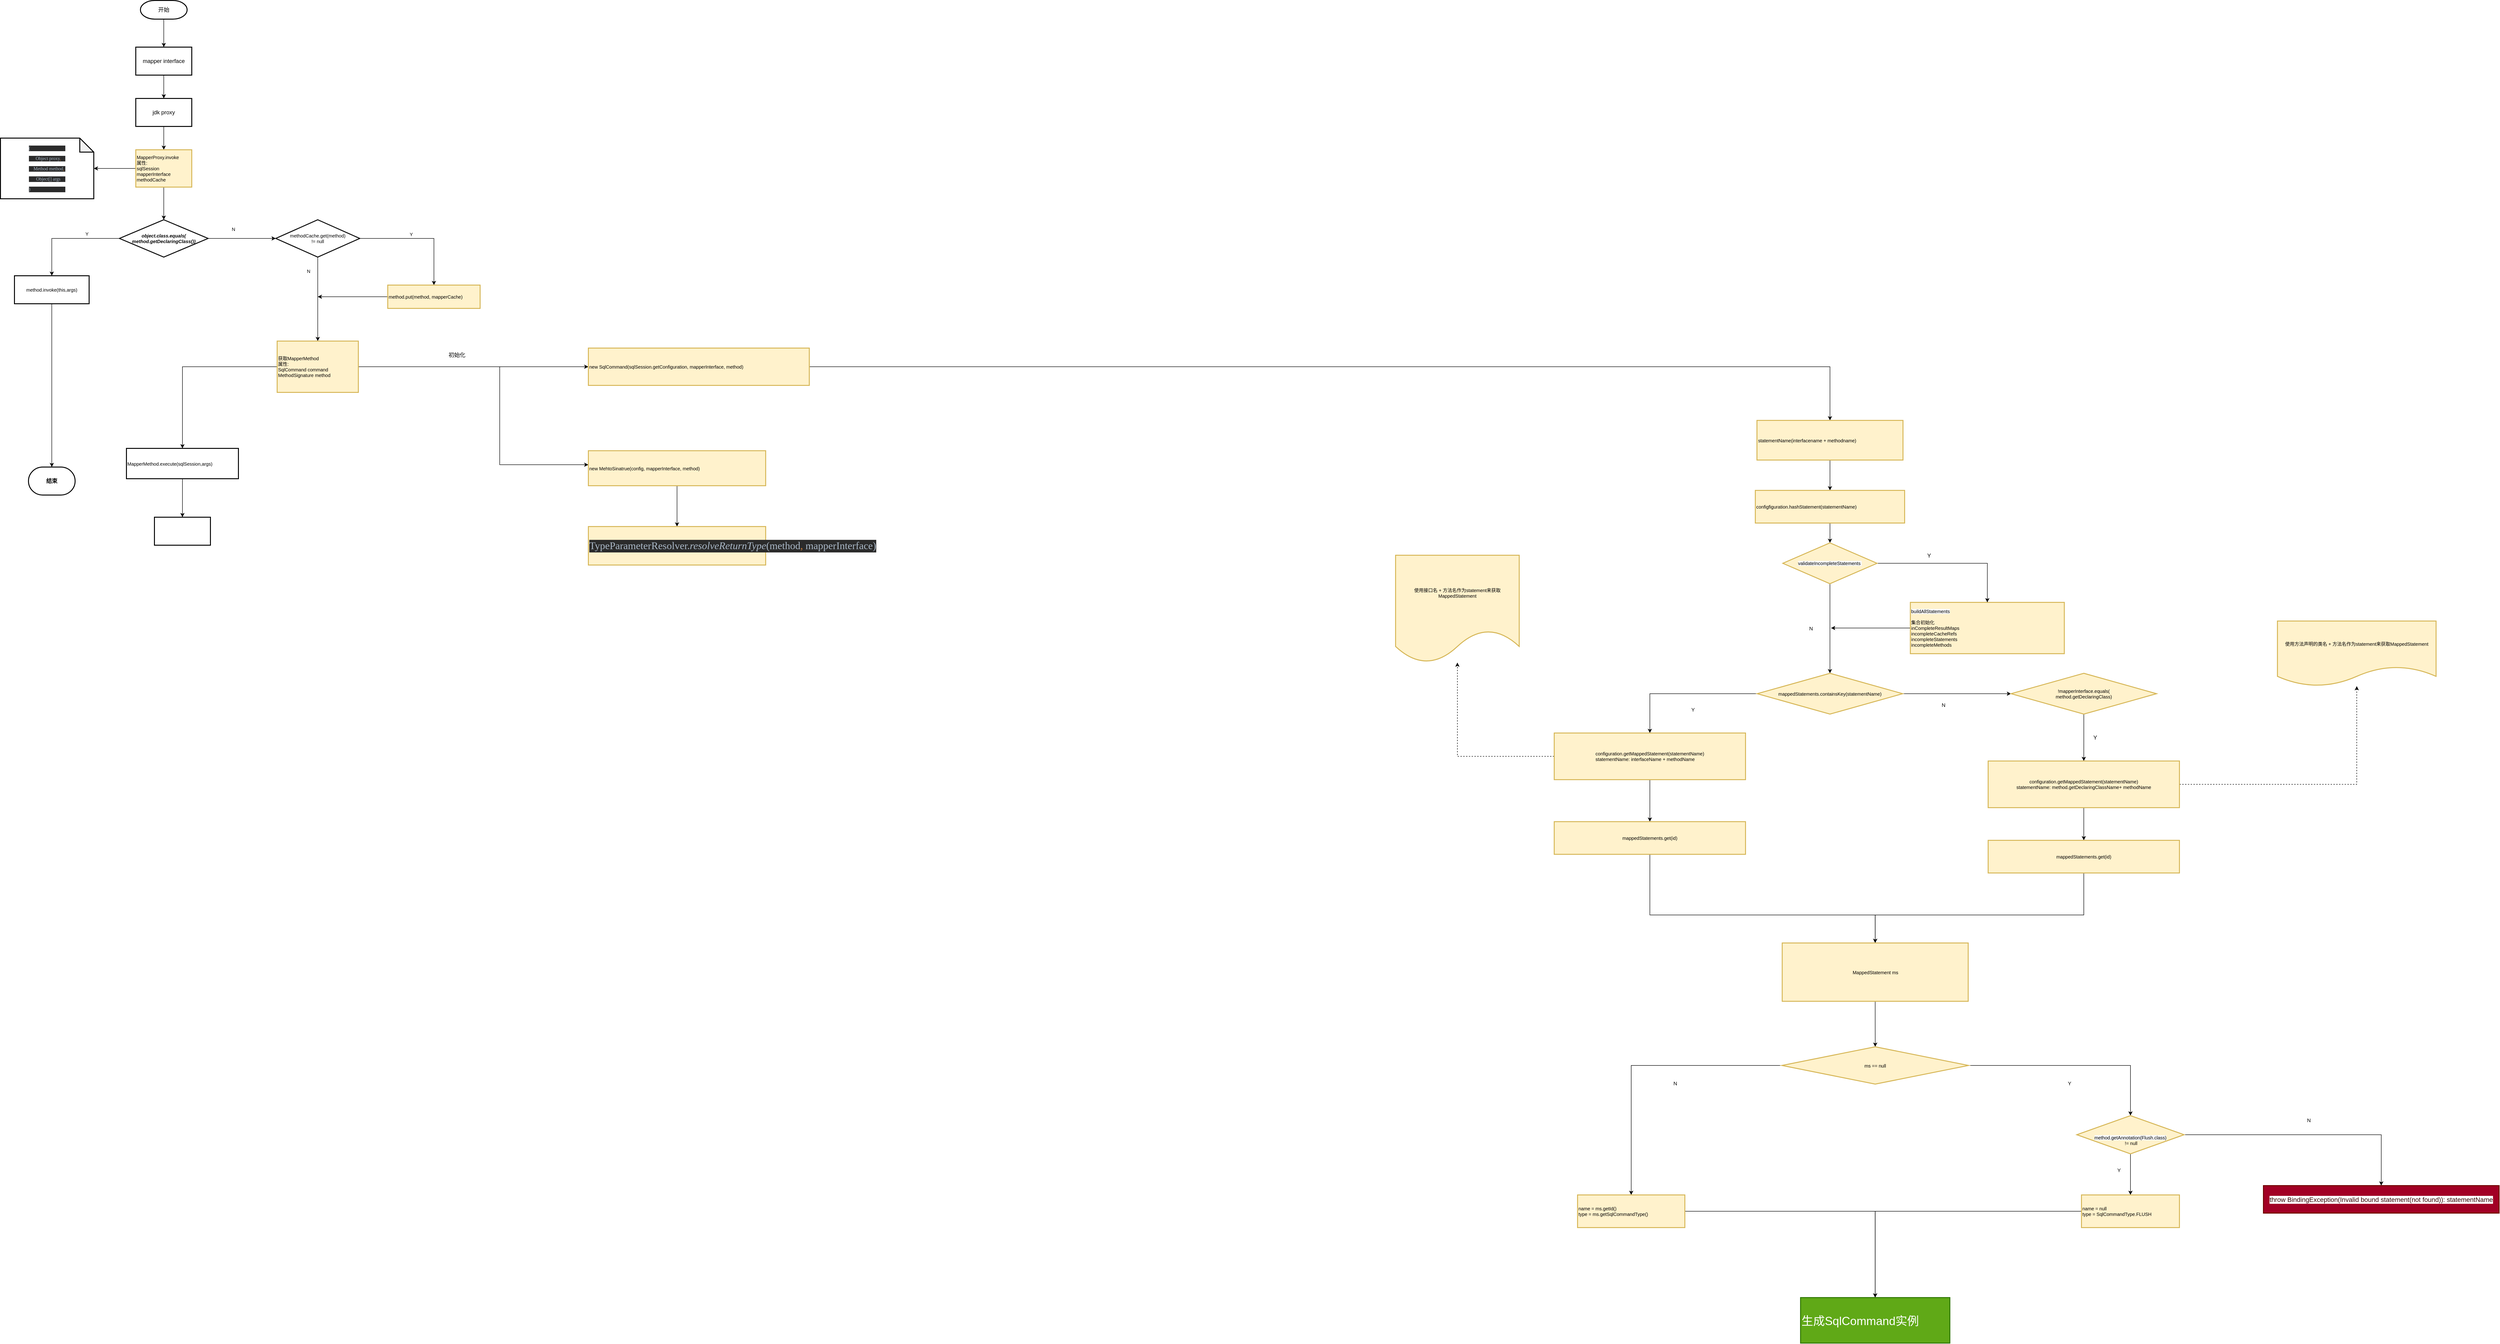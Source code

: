 <mxfile version="13.9.9" type="github">
  <diagram id="aCsQ_rJ05yFmWRAsDQV_" name="第 1 页">
    <mxGraphModel dx="4951" dy="2246" grid="1" gridSize="10" guides="1" tooltips="1" connect="1" arrows="1" fold="1" page="1" pageScale="1" pageWidth="827" pageHeight="1169" math="0" shadow="0">
      <root>
        <mxCell id="0" />
        <mxCell id="1" parent="0" />
        <mxCell id="19_Dc7JFGsiwhifbvOjf-4" value="" style="edgeStyle=orthogonalEdgeStyle;rounded=0;orthogonalLoop=1;jettySize=auto;html=1;" parent="1" source="19_Dc7JFGsiwhifbvOjf-2" target="19_Dc7JFGsiwhifbvOjf-3" edge="1">
          <mxGeometry relative="1" as="geometry" />
        </mxCell>
        <mxCell id="19_Dc7JFGsiwhifbvOjf-2" value="开始" style="strokeWidth=2;html=1;shape=mxgraph.flowchart.terminator;whiteSpace=wrap;" parent="1" vertex="1">
          <mxGeometry x="140" y="10" width="100" height="40" as="geometry" />
        </mxCell>
        <mxCell id="19_Dc7JFGsiwhifbvOjf-6" value="" style="edgeStyle=orthogonalEdgeStyle;rounded=0;orthogonalLoop=1;jettySize=auto;html=1;" parent="1" source="19_Dc7JFGsiwhifbvOjf-3" target="19_Dc7JFGsiwhifbvOjf-5" edge="1">
          <mxGeometry relative="1" as="geometry" />
        </mxCell>
        <mxCell id="19_Dc7JFGsiwhifbvOjf-3" value="mapper interface" style="whiteSpace=wrap;html=1;strokeWidth=2;" parent="1" vertex="1">
          <mxGeometry x="130" y="110" width="120" height="60" as="geometry" />
        </mxCell>
        <mxCell id="19_Dc7JFGsiwhifbvOjf-8" value="" style="edgeStyle=orthogonalEdgeStyle;rounded=0;orthogonalLoop=1;jettySize=auto;html=1;" parent="1" source="19_Dc7JFGsiwhifbvOjf-5" target="19_Dc7JFGsiwhifbvOjf-7" edge="1">
          <mxGeometry relative="1" as="geometry" />
        </mxCell>
        <mxCell id="19_Dc7JFGsiwhifbvOjf-5" value="jdk proxy" style="whiteSpace=wrap;html=1;strokeWidth=2;" parent="1" vertex="1">
          <mxGeometry x="130" y="220" width="120" height="60" as="geometry" />
        </mxCell>
        <mxCell id="19_Dc7JFGsiwhifbvOjf-10" value="" style="edgeStyle=orthogonalEdgeStyle;rounded=0;orthogonalLoop=1;jettySize=auto;html=1;fontSize=10;" parent="1" source="19_Dc7JFGsiwhifbvOjf-7" target="19_Dc7JFGsiwhifbvOjf-9" edge="1">
          <mxGeometry relative="1" as="geometry" />
        </mxCell>
        <mxCell id="19_Dc7JFGsiwhifbvOjf-12" value="" style="edgeStyle=orthogonalEdgeStyle;rounded=0;orthogonalLoop=1;jettySize=auto;html=1;fontSize=10;fontColor=#000000;" parent="1" source="19_Dc7JFGsiwhifbvOjf-7" target="19_Dc7JFGsiwhifbvOjf-11" edge="1">
          <mxGeometry relative="1" as="geometry" />
        </mxCell>
        <mxCell id="19_Dc7JFGsiwhifbvOjf-7" value="MapperProxy.invoke&lt;br&gt;属性:&lt;br&gt;sqlSession&lt;br&gt;mapperInterface&lt;br&gt;methodCache" style="whiteSpace=wrap;html=1;strokeWidth=2;align=left;fontSize=10;fillColor=#fff2cc;strokeColor=#d6b656;" parent="1" vertex="1">
          <mxGeometry x="130" y="330" width="120" height="80" as="geometry" />
        </mxCell>
        <mxCell id="19_Dc7JFGsiwhifbvOjf-9" value="&lt;pre style=&quot;text-align: left ; background-color: rgb(43 , 43 , 43) ; color: rgb(169 , 183 , 198) ; font-family: &amp;#34;consolas&amp;#34;&quot;&gt;(&lt;/pre&gt;&lt;pre style=&quot;background-color: rgb(43 , 43 , 43) ; color: rgb(169 , 183 , 198) ; font-family: &amp;#34;consolas&amp;#34;&quot;&gt;   Object proxy&lt;span style=&quot;color: rgb(204 , 120 , 50)&quot;&gt;, &lt;/span&gt;&lt;/pre&gt;&lt;pre style=&quot;background-color: rgb(43 , 43 , 43) ; color: rgb(169 , 183 , 198) ; font-family: &amp;#34;consolas&amp;#34;&quot;&gt;    Method method&lt;span style=&quot;color: rgb(204 , 120 , 50)&quot;&gt;, &lt;/span&gt;&lt;/pre&gt;&lt;pre style=&quot;background-color: rgb(43 , 43 , 43) ; color: rgb(169 , 183 , 198) ; font-family: &amp;#34;consolas&amp;#34;&quot;&gt;  Object[] args&lt;/pre&gt;&lt;pre style=&quot;text-align: left ; background-color: rgb(43 , 43 , 43) ; color: rgb(169 , 183 , 198) ; font-family: &amp;#34;consolas&amp;#34;&quot;&gt;)&lt;/pre&gt;" style="shape=note;whiteSpace=wrap;html=1;backgroundOutline=1;darkOpacity=0.05;fontSize=10;strokeWidth=2;" parent="1" vertex="1">
          <mxGeometry x="-160" y="305" width="200" height="130" as="geometry" />
        </mxCell>
        <mxCell id="19_Dc7JFGsiwhifbvOjf-14" value="" style="edgeStyle=orthogonalEdgeStyle;rounded=0;orthogonalLoop=1;jettySize=auto;html=1;fontSize=10;fontColor=#000000;" parent="1" source="19_Dc7JFGsiwhifbvOjf-11" target="19_Dc7JFGsiwhifbvOjf-13" edge="1">
          <mxGeometry relative="1" as="geometry" />
        </mxCell>
        <mxCell id="19_Dc7JFGsiwhifbvOjf-20" value="Y" style="edgeLabel;html=1;align=center;verticalAlign=middle;resizable=0;points=[];fontSize=10;fontColor=#000000;" parent="19_Dc7JFGsiwhifbvOjf-14" vertex="1" connectable="0">
          <mxGeometry x="-0.476" y="2" relative="1" as="geometry">
            <mxPoint x="-11" y="-12" as="offset" />
          </mxGeometry>
        </mxCell>
        <mxCell id="19_Dc7JFGsiwhifbvOjf-16" value="" style="edgeStyle=orthogonalEdgeStyle;rounded=0;orthogonalLoop=1;jettySize=auto;html=1;fontSize=10;fontColor=#000000;entryX=0;entryY=0.5;entryDx=0;entryDy=0;entryPerimeter=0;" parent="1" source="19_Dc7JFGsiwhifbvOjf-11" target="19_Dc7JFGsiwhifbvOjf-19" edge="1">
          <mxGeometry relative="1" as="geometry">
            <mxPoint x="350" y="520" as="targetPoint" />
          </mxGeometry>
        </mxCell>
        <mxCell id="19_Dc7JFGsiwhifbvOjf-21" value="N" style="edgeLabel;html=1;align=center;verticalAlign=middle;resizable=0;points=[];fontSize=10;fontColor=#000000;" parent="19_Dc7JFGsiwhifbvOjf-16" vertex="1" connectable="0">
          <mxGeometry x="-0.264" y="2" relative="1" as="geometry">
            <mxPoint y="-18" as="offset" />
          </mxGeometry>
        </mxCell>
        <mxCell id="19_Dc7JFGsiwhifbvOjf-11" value="object.class.equals(&lt;br&gt;method.getDeclaringClass())" style="rhombus;whiteSpace=wrap;html=1;fontSize=10;strokeWidth=2;align=center;fontStyle=3" parent="1" vertex="1">
          <mxGeometry x="95" y="480" width="190" height="80" as="geometry" />
        </mxCell>
        <mxCell id="19_Dc7JFGsiwhifbvOjf-33" value="" style="edgeStyle=orthogonalEdgeStyle;rounded=0;orthogonalLoop=1;jettySize=auto;html=1;fontSize=10;fontColor=#000000;entryX=0.5;entryY=0;entryDx=0;entryDy=0;entryPerimeter=0;" parent="1" source="19_Dc7JFGsiwhifbvOjf-13" target="19_Dc7JFGsiwhifbvOjf-34" edge="1">
          <mxGeometry relative="1" as="geometry">
            <mxPoint x="-50" y="730" as="targetPoint" />
          </mxGeometry>
        </mxCell>
        <mxCell id="19_Dc7JFGsiwhifbvOjf-13" value="method.invoke(this,args)" style="whiteSpace=wrap;html=1;fontSize=10;fontStyle=0;strokeWidth=2;" parent="1" vertex="1">
          <mxGeometry x="-130" y="600" width="160" height="60" as="geometry" />
        </mxCell>
        <mxCell id="19_Dc7JFGsiwhifbvOjf-18" value="" style="edgeStyle=orthogonalEdgeStyle;rounded=0;orthogonalLoop=1;jettySize=auto;html=1;fontSize=10;fontColor=#000000;exitX=1;exitY=0.5;exitDx=0;exitDy=0;exitPerimeter=0;entryX=0.5;entryY=0;entryDx=0;entryDy=0;" parent="1" source="19_Dc7JFGsiwhifbvOjf-19" target="19_Dc7JFGsiwhifbvOjf-28" edge="1">
          <mxGeometry relative="1" as="geometry">
            <mxPoint x="430" y="550" as="sourcePoint" />
            <mxPoint x="490" y="640" as="targetPoint" />
          </mxGeometry>
        </mxCell>
        <mxCell id="19_Dc7JFGsiwhifbvOjf-23" value="" style="edgeStyle=orthogonalEdgeStyle;rounded=0;orthogonalLoop=1;jettySize=auto;html=1;fontSize=10;fontColor=#000000;" parent="1" source="19_Dc7JFGsiwhifbvOjf-19" target="19_Dc7JFGsiwhifbvOjf-22" edge="1">
          <mxGeometry relative="1" as="geometry">
            <mxPoint x="1160" y="740" as="targetPoint" />
          </mxGeometry>
        </mxCell>
        <mxCell id="19_Dc7JFGsiwhifbvOjf-24" value="Y" style="edgeLabel;html=1;align=center;verticalAlign=middle;resizable=0;points=[];fontSize=10;fontColor=#000000;" parent="19_Dc7JFGsiwhifbvOjf-23" vertex="1" connectable="0">
          <mxGeometry x="0.042" y="1" relative="1" as="geometry">
            <mxPoint x="199" y="-142.86" as="offset" />
          </mxGeometry>
        </mxCell>
        <mxCell id="19_Dc7JFGsiwhifbvOjf-19" value="&lt;span&gt;methodCache.get(method)&lt;br&gt;!= null&lt;br&gt;&lt;/span&gt;" style="strokeWidth=2;html=1;shape=mxgraph.flowchart.decision;whiteSpace=wrap;fontSize=10;fontColor=#000000;align=center;" parent="1" vertex="1">
          <mxGeometry x="430" y="480" width="180" height="80" as="geometry" />
        </mxCell>
        <mxCell id="19_Dc7JFGsiwhifbvOjf-31" value="" style="edgeStyle=orthogonalEdgeStyle;rounded=0;orthogonalLoop=1;jettySize=auto;html=1;fontSize=10;fontColor=#000000;" parent="1" source="19_Dc7JFGsiwhifbvOjf-22" target="19_Dc7JFGsiwhifbvOjf-30" edge="1">
          <mxGeometry relative="1" as="geometry" />
        </mxCell>
        <mxCell id="19_Dc7JFGsiwhifbvOjf-44" value="" style="edgeStyle=orthogonalEdgeStyle;rounded=0;orthogonalLoop=1;jettySize=auto;html=1;fontSize=12;fontColor=#000000;" parent="1" source="19_Dc7JFGsiwhifbvOjf-22" target="19_Dc7JFGsiwhifbvOjf-43" edge="1">
          <mxGeometry relative="1" as="geometry" />
        </mxCell>
        <mxCell id="19_Dc7JFGsiwhifbvOjf-64" value="初始化" style="edgeLabel;html=1;align=center;verticalAlign=middle;resizable=0;points=[];fontSize=12;fontColor=#000000;" parent="19_Dc7JFGsiwhifbvOjf-44" vertex="1" connectable="0">
          <mxGeometry x="-0.095" y="3" relative="1" as="geometry">
            <mxPoint x="-12.71" y="-22" as="offset" />
          </mxGeometry>
        </mxCell>
        <mxCell id="uRSH39FOhIxY2owPBtUY-53" value="" style="edgeStyle=orthogonalEdgeStyle;rounded=0;orthogonalLoop=1;jettySize=auto;html=1;" edge="1" parent="1" source="19_Dc7JFGsiwhifbvOjf-22" target="uRSH39FOhIxY2owPBtUY-52">
          <mxGeometry relative="1" as="geometry">
            <Array as="points">
              <mxPoint x="910" y="795" />
              <mxPoint x="910" y="1005" />
            </Array>
          </mxGeometry>
        </mxCell>
        <mxCell id="19_Dc7JFGsiwhifbvOjf-22" value="获取MapperMethod&lt;br&gt;属性:&lt;br&gt;SqlCommand command&lt;br&gt;MethodSignature method" style="whiteSpace=wrap;html=1;fontSize=10;strokeWidth=2;fillColor=#fff2cc;strokeColor=#d6b656;align=left;" parent="1" vertex="1">
          <mxGeometry x="433" y="740" width="174" height="110" as="geometry" />
        </mxCell>
        <mxCell id="19_Dc7JFGsiwhifbvOjf-25" value="N" style="text;html=1;align=center;verticalAlign=middle;resizable=0;points=[];autosize=1;fontSize=10;fontColor=#000000;" parent="1" vertex="1">
          <mxGeometry x="490" y="580" width="20" height="20" as="geometry" />
        </mxCell>
        <mxCell id="19_Dc7JFGsiwhifbvOjf-49" style="edgeStyle=orthogonalEdgeStyle;rounded=0;orthogonalLoop=1;jettySize=auto;html=1;fontSize=12;fontColor=#000000;" parent="1" source="19_Dc7JFGsiwhifbvOjf-28" edge="1">
          <mxGeometry relative="1" as="geometry">
            <mxPoint x="520" y="645" as="targetPoint" />
          </mxGeometry>
        </mxCell>
        <mxCell id="19_Dc7JFGsiwhifbvOjf-28" value="method.put(method, mapperCache)" style="whiteSpace=wrap;html=1;fontSize=10;align=left;strokeColor=#d6b656;strokeWidth=2;fillColor=#fff2cc;" parent="1" vertex="1">
          <mxGeometry x="670" y="620" width="198" height="50" as="geometry" />
        </mxCell>
        <mxCell id="19_Dc7JFGsiwhifbvOjf-40" value="" style="edgeStyle=orthogonalEdgeStyle;rounded=0;orthogonalLoop=1;jettySize=auto;html=1;fontSize=12;fontColor=#000000;" parent="1" source="19_Dc7JFGsiwhifbvOjf-30" target="19_Dc7JFGsiwhifbvOjf-39" edge="1">
          <mxGeometry relative="1" as="geometry" />
        </mxCell>
        <mxCell id="19_Dc7JFGsiwhifbvOjf-30" value="MapperMethod.execute(sqlSession,args)" style="whiteSpace=wrap;html=1;fontSize=10;align=left;strokeWidth=2;" parent="1" vertex="1">
          <mxGeometry x="110" y="970" width="240" height="65" as="geometry" />
        </mxCell>
        <mxCell id="19_Dc7JFGsiwhifbvOjf-34" value="结束" style="strokeWidth=2;html=1;shape=mxgraph.flowchart.terminator;whiteSpace=wrap;fontSize=12;fontColor=#000000;align=center;fontStyle=1" parent="1" vertex="1">
          <mxGeometry x="-100" y="1010" width="100" height="60" as="geometry" />
        </mxCell>
        <mxCell id="19_Dc7JFGsiwhifbvOjf-39" value="" style="whiteSpace=wrap;html=1;fontSize=10;align=left;strokeWidth=2;" parent="1" vertex="1">
          <mxGeometry x="170" y="1117.5" width="120" height="60" as="geometry" />
        </mxCell>
        <mxCell id="19_Dc7JFGsiwhifbvOjf-46" value="" style="edgeStyle=orthogonalEdgeStyle;rounded=0;orthogonalLoop=1;jettySize=auto;html=1;fontSize=12;fontColor=#000000;" parent="1" source="19_Dc7JFGsiwhifbvOjf-43" target="19_Dc7JFGsiwhifbvOjf-45" edge="1">
          <mxGeometry relative="1" as="geometry" />
        </mxCell>
        <mxCell id="19_Dc7JFGsiwhifbvOjf-43" value="new SqlCommand(sqlSession.getConfiguration, mapperInterface, method)" style="whiteSpace=wrap;html=1;fontSize=10;align=left;strokeColor=#d6b656;strokeWidth=2;fillColor=#fff2cc;" parent="1" vertex="1">
          <mxGeometry x="1100" y="755" width="473.5" height="80" as="geometry" />
        </mxCell>
        <mxCell id="19_Dc7JFGsiwhifbvOjf-48" value="" style="edgeStyle=orthogonalEdgeStyle;rounded=0;orthogonalLoop=1;jettySize=auto;html=1;fontSize=12;fontColor=#000000;" parent="1" source="19_Dc7JFGsiwhifbvOjf-45" target="19_Dc7JFGsiwhifbvOjf-47" edge="1">
          <mxGeometry relative="1" as="geometry" />
        </mxCell>
        <mxCell id="19_Dc7JFGsiwhifbvOjf-45" value="statementName(interfacename + methodname)" style="whiteSpace=wrap;html=1;fontSize=10;align=left;strokeColor=#d6b656;strokeWidth=2;fillColor=#fff2cc;" parent="1" vertex="1">
          <mxGeometry x="3604.5" y="910" width="313" height="85" as="geometry" />
        </mxCell>
        <mxCell id="19_Dc7JFGsiwhifbvOjf-57" value="" style="edgeStyle=orthogonalEdgeStyle;rounded=0;orthogonalLoop=1;jettySize=auto;html=1;fontSize=12;fontColor=#000000;" parent="1" source="19_Dc7JFGsiwhifbvOjf-47" target="19_Dc7JFGsiwhifbvOjf-56" edge="1">
          <mxGeometry relative="1" as="geometry" />
        </mxCell>
        <mxCell id="19_Dc7JFGsiwhifbvOjf-47" value="configfiguration.hashStatement(statementName)" style="whiteSpace=wrap;html=1;fontSize=10;align=left;strokeColor=#d6b656;strokeWidth=2;fillColor=#fff2cc;" parent="1" vertex="1">
          <mxGeometry x="3601" y="1060" width="320" height="70" as="geometry" />
        </mxCell>
        <mxCell id="19_Dc7JFGsiwhifbvOjf-62" style="edgeStyle=orthogonalEdgeStyle;rounded=0;orthogonalLoop=1;jettySize=auto;html=1;fontSize=12;fontColor=#000000;" parent="1" source="19_Dc7JFGsiwhifbvOjf-52" edge="1">
          <mxGeometry relative="1" as="geometry">
            <mxPoint x="3763.25" y="1355" as="targetPoint" />
          </mxGeometry>
        </mxCell>
        <mxCell id="19_Dc7JFGsiwhifbvOjf-52" value="&lt;span style=&quot;color: rgb(0 , 0 , 0) ; font-family: &amp;#34;helvetica&amp;#34; ; font-size: 10px ; font-style: normal ; font-weight: 400 ; letter-spacing: normal ; text-align: left ; text-indent: 0px ; text-transform: none ; word-spacing: 0px ; background-color: rgb(248 , 249 , 250) ; display: inline ; float: none&quot;&gt;buildAllStatements&lt;br&gt;&lt;br&gt;&lt;/span&gt;集合初始化&lt;br&gt;inCompleteResultMaps&lt;br&gt;incompleteCacheRefs&lt;br&gt;incompleteStatements&lt;br&gt;incompleteMethods" style="whiteSpace=wrap;html=1;fontSize=10;align=left;strokeColor=#d6b656;strokeWidth=2;fillColor=#fff2cc;" parent="1" vertex="1">
          <mxGeometry x="3933.25" y="1300" width="330" height="110" as="geometry" />
        </mxCell>
        <mxCell id="19_Dc7JFGsiwhifbvOjf-58" style="edgeStyle=orthogonalEdgeStyle;rounded=0;orthogonalLoop=1;jettySize=auto;html=1;entryX=0.5;entryY=0;entryDx=0;entryDy=0;fontSize=12;fontColor=#000000;" parent="1" source="19_Dc7JFGsiwhifbvOjf-56" target="19_Dc7JFGsiwhifbvOjf-52" edge="1">
          <mxGeometry relative="1" as="geometry" />
        </mxCell>
        <mxCell id="uRSH39FOhIxY2owPBtUY-2" value="N" style="edgeStyle=orthogonalEdgeStyle;rounded=0;orthogonalLoop=1;jettySize=auto;html=1;" edge="1" parent="1" source="19_Dc7JFGsiwhifbvOjf-56" target="uRSH39FOhIxY2owPBtUY-1">
          <mxGeometry x="-0.003" y="-40" relative="1" as="geometry">
            <mxPoint x="-1" as="offset" />
          </mxGeometry>
        </mxCell>
        <mxCell id="19_Dc7JFGsiwhifbvOjf-56" value="&#xa;&#xa;&lt;span style=&quot;color: rgb(0, 0, 0); font-family: helvetica; font-size: 10px; font-style: normal; font-weight: 400; letter-spacing: normal; text-indent: 0px; text-transform: none; word-spacing: 0px; background-color: rgb(248, 249, 250); display: inline; float: none;&quot;&gt;validateIncompleteStatements&lt;span&gt;&amp;nbsp;&lt;/span&gt;&lt;/span&gt;&#xa;&#xa;" style="rhombus;whiteSpace=wrap;html=1;fontSize=10;align=center;strokeColor=#d6b656;strokeWidth=2;fillColor=#fff2cc;" parent="1" vertex="1">
          <mxGeometry x="3660" y="1172.5" width="201.88" height="87.5" as="geometry" />
        </mxCell>
        <mxCell id="19_Dc7JFGsiwhifbvOjf-59" value="Y&lt;br&gt;" style="text;html=1;align=center;verticalAlign=middle;resizable=0;points=[];autosize=1;fontSize=12;fontColor=#000000;" parent="1" vertex="1">
          <mxGeometry x="3963.25" y="1190" width="20" height="20" as="geometry" />
        </mxCell>
        <mxCell id="uRSH39FOhIxY2owPBtUY-4" value="Y" style="edgeStyle=orthogonalEdgeStyle;rounded=0;orthogonalLoop=1;jettySize=auto;html=1;" edge="1" parent="1" source="uRSH39FOhIxY2owPBtUY-1" target="uRSH39FOhIxY2owPBtUY-3">
          <mxGeometry x="-0.118" y="34" relative="1" as="geometry">
            <mxPoint as="offset" />
          </mxGeometry>
        </mxCell>
        <mxCell id="uRSH39FOhIxY2owPBtUY-10" value="N" style="edgeStyle=orthogonalEdgeStyle;rounded=0;orthogonalLoop=1;jettySize=auto;html=1;" edge="1" parent="1" source="uRSH39FOhIxY2owPBtUY-1" target="uRSH39FOhIxY2owPBtUY-9">
          <mxGeometry x="-0.245" y="-24" relative="1" as="geometry">
            <mxPoint as="offset" />
          </mxGeometry>
        </mxCell>
        <mxCell id="uRSH39FOhIxY2owPBtUY-1" value="mappedStatements.containsKey(statementName)" style="rhombus;whiteSpace=wrap;html=1;fontSize=10;align=center;strokeColor=#d6b656;strokeWidth=2;fillColor=#fff2cc;" vertex="1" parent="1">
          <mxGeometry x="3605" y="1452" width="311.88" height="87.5" as="geometry" />
        </mxCell>
        <mxCell id="uRSH39FOhIxY2owPBtUY-8" value="" style="edgeStyle=orthogonalEdgeStyle;rounded=0;orthogonalLoop=1;jettySize=auto;html=1;" edge="1" parent="1" source="uRSH39FOhIxY2owPBtUY-3" target="uRSH39FOhIxY2owPBtUY-7">
          <mxGeometry relative="1" as="geometry" />
        </mxCell>
        <mxCell id="uRSH39FOhIxY2owPBtUY-14" value="" style="edgeStyle=orthogonalEdgeStyle;rounded=0;orthogonalLoop=1;jettySize=auto;html=1;dashed=1;" edge="1" parent="1" source="uRSH39FOhIxY2owPBtUY-3" target="uRSH39FOhIxY2owPBtUY-13">
          <mxGeometry relative="1" as="geometry" />
        </mxCell>
        <mxCell id="uRSH39FOhIxY2owPBtUY-3" value="configuration.getMappedStatement(statementName)&lt;br&gt;&lt;div style=&quot;text-align: left&quot;&gt;&lt;span&gt;statementName: interfaceName + methodName&lt;/span&gt;&lt;/div&gt;" style="whiteSpace=wrap;html=1;fontSize=10;strokeColor=#d6b656;strokeWidth=2;fillColor=#fff2cc;" vertex="1" parent="1">
          <mxGeometry x="3170" y="1580" width="410" height="100" as="geometry" />
        </mxCell>
        <mxCell id="uRSH39FOhIxY2owPBtUY-49" style="edgeStyle=orthogonalEdgeStyle;rounded=0;orthogonalLoop=1;jettySize=auto;html=1;entryX=0.5;entryY=0;entryDx=0;entryDy=0;" edge="1" parent="1" source="uRSH39FOhIxY2owPBtUY-7" target="uRSH39FOhIxY2owPBtUY-25">
          <mxGeometry relative="1" as="geometry">
            <Array as="points">
              <mxPoint x="3375" y="1970" />
              <mxPoint x="3858" y="1970" />
            </Array>
          </mxGeometry>
        </mxCell>
        <mxCell id="uRSH39FOhIxY2owPBtUY-7" value="mappedStatements.get(id)" style="whiteSpace=wrap;html=1;fontSize=10;strokeColor=#d6b656;strokeWidth=2;fillColor=#fff2cc;" vertex="1" parent="1">
          <mxGeometry x="3170" y="1770" width="410" height="70" as="geometry" />
        </mxCell>
        <mxCell id="uRSH39FOhIxY2owPBtUY-18" value="" style="edgeStyle=orthogonalEdgeStyle;rounded=0;orthogonalLoop=1;jettySize=auto;html=1;entryX=0.5;entryY=0;entryDx=0;entryDy=0;" edge="1" parent="1" source="uRSH39FOhIxY2owPBtUY-9" target="uRSH39FOhIxY2owPBtUY-21">
          <mxGeometry relative="1" as="geometry">
            <mxPoint x="4429.06" y="1740" as="targetPoint" />
          </mxGeometry>
        </mxCell>
        <mxCell id="uRSH39FOhIxY2owPBtUY-9" value="!mapperInterface.equals(&lt;br&gt;method.getDeclaringClass)" style="rhombus;whiteSpace=wrap;html=1;fontSize=10;align=center;strokeColor=#d6b656;strokeWidth=2;fillColor=#fff2cc;" vertex="1" parent="1">
          <mxGeometry x="4149.06" y="1452" width="311.88" height="87.5" as="geometry" />
        </mxCell>
        <mxCell id="uRSH39FOhIxY2owPBtUY-13" value="使用接口名 + 方法名作为statement来获取MappedStatement" style="shape=document;whiteSpace=wrap;html=1;boundedLbl=1;fontSize=10;strokeColor=#d6b656;strokeWidth=2;fillColor=#fff2cc;" vertex="1" parent="1">
          <mxGeometry x="2830" y="1199" width="265" height="230" as="geometry" />
        </mxCell>
        <mxCell id="uRSH39FOhIxY2owPBtUY-19" value="Y" style="text;html=1;align=center;verticalAlign=middle;resizable=0;points=[];autosize=1;" vertex="1" parent="1">
          <mxGeometry x="4319.06" y="1580" width="20" height="20" as="geometry" />
        </mxCell>
        <mxCell id="uRSH39FOhIxY2owPBtUY-20" value="" style="edgeStyle=orthogonalEdgeStyle;rounded=0;orthogonalLoop=1;jettySize=auto;html=1;" edge="1" parent="1" source="uRSH39FOhIxY2owPBtUY-21" target="uRSH39FOhIxY2owPBtUY-22">
          <mxGeometry relative="1" as="geometry" />
        </mxCell>
        <mxCell id="uRSH39FOhIxY2owPBtUY-24" value="" style="edgeStyle=orthogonalEdgeStyle;rounded=0;orthogonalLoop=1;jettySize=auto;html=1;dashed=1;" edge="1" parent="1" source="uRSH39FOhIxY2owPBtUY-21" target="uRSH39FOhIxY2owPBtUY-23">
          <mxGeometry relative="1" as="geometry" />
        </mxCell>
        <mxCell id="uRSH39FOhIxY2owPBtUY-21" value="configuration.getMappedStatement(statementName)&lt;br&gt;&lt;div style=&quot;text-align: left&quot;&gt;&lt;span&gt;statementName: method.getDeclaringClassName+ methodName&lt;/span&gt;&lt;/div&gt;" style="whiteSpace=wrap;html=1;fontSize=10;strokeColor=#d6b656;strokeWidth=2;fillColor=#fff2cc;" vertex="1" parent="1">
          <mxGeometry x="4100" y="1640" width="410" height="100" as="geometry" />
        </mxCell>
        <mxCell id="uRSH39FOhIxY2owPBtUY-50" style="edgeStyle=orthogonalEdgeStyle;rounded=0;orthogonalLoop=1;jettySize=auto;html=1;entryX=0.5;entryY=0;entryDx=0;entryDy=0;" edge="1" parent="1" source="uRSH39FOhIxY2owPBtUY-22" target="uRSH39FOhIxY2owPBtUY-25">
          <mxGeometry relative="1" as="geometry">
            <Array as="points">
              <mxPoint x="4305" y="1970" />
              <mxPoint x="3858" y="1970" />
            </Array>
          </mxGeometry>
        </mxCell>
        <mxCell id="uRSH39FOhIxY2owPBtUY-22" value="mappedStatements.get(id)" style="whiteSpace=wrap;html=1;fontSize=10;strokeColor=#d6b656;strokeWidth=2;fillColor=#fff2cc;" vertex="1" parent="1">
          <mxGeometry x="4100" y="1810" width="410" height="70" as="geometry" />
        </mxCell>
        <mxCell id="uRSH39FOhIxY2owPBtUY-23" value="&lt;span&gt;使用方法声明的类名 + 方法名作为statement来获取MappedStatement&lt;/span&gt;" style="shape=document;whiteSpace=wrap;html=1;boundedLbl=1;fontSize=10;strokeColor=#d6b656;strokeWidth=2;fillColor=#fff2cc;" vertex="1" parent="1">
          <mxGeometry x="4720" y="1340" width="340" height="139.5" as="geometry" />
        </mxCell>
        <mxCell id="uRSH39FOhIxY2owPBtUY-32" value="" style="edgeStyle=orthogonalEdgeStyle;rounded=0;orthogonalLoop=1;jettySize=auto;html=1;" edge="1" parent="1" source="uRSH39FOhIxY2owPBtUY-25" target="uRSH39FOhIxY2owPBtUY-31">
          <mxGeometry relative="1" as="geometry" />
        </mxCell>
        <mxCell id="uRSH39FOhIxY2owPBtUY-25" value="MappedStatement ms" style="whiteSpace=wrap;html=1;fontSize=10;strokeColor=#d6b656;strokeWidth=2;fillColor=#fff2cc;" vertex="1" parent="1">
          <mxGeometry x="3658.63" y="2030" width="398.63" height="125" as="geometry" />
        </mxCell>
        <mxCell id="uRSH39FOhIxY2owPBtUY-34" value="Y" style="edgeStyle=orthogonalEdgeStyle;rounded=0;orthogonalLoop=1;jettySize=auto;html=1;entryX=0.5;entryY=0;entryDx=0;entryDy=0;" edge="1" parent="1" source="uRSH39FOhIxY2owPBtUY-31" target="uRSH39FOhIxY2owPBtUY-35">
          <mxGeometry x="-0.052" y="-37" relative="1" as="geometry">
            <mxPoint x="4400" y="2368" as="targetPoint" />
            <mxPoint y="1" as="offset" />
          </mxGeometry>
        </mxCell>
        <mxCell id="uRSH39FOhIxY2owPBtUY-45" value="N" style="edgeStyle=orthogonalEdgeStyle;rounded=0;orthogonalLoop=1;jettySize=auto;html=1;" edge="1" parent="1" source="uRSH39FOhIxY2owPBtUY-31" target="uRSH39FOhIxY2owPBtUY-44">
          <mxGeometry x="-0.236" y="37" relative="1" as="geometry">
            <mxPoint y="1" as="offset" />
          </mxGeometry>
        </mxCell>
        <mxCell id="uRSH39FOhIxY2owPBtUY-31" value="ms == null" style="rhombus;whiteSpace=wrap;html=1;fontSize=10;strokeColor=#d6b656;strokeWidth=2;fillColor=#fff2cc;" vertex="1" parent="1">
          <mxGeometry x="3658" y="2252.5" width="400" height="80" as="geometry" />
        </mxCell>
        <mxCell id="uRSH39FOhIxY2owPBtUY-38" value="N" style="edgeStyle=orthogonalEdgeStyle;rounded=0;orthogonalLoop=1;jettySize=auto;html=1;" edge="1" parent="1" source="uRSH39FOhIxY2owPBtUY-35" target="uRSH39FOhIxY2owPBtUY-37">
          <mxGeometry x="0.004" y="31" relative="1" as="geometry">
            <mxPoint as="offset" />
          </mxGeometry>
        </mxCell>
        <mxCell id="uRSH39FOhIxY2owPBtUY-41" value="" style="edgeStyle=orthogonalEdgeStyle;rounded=0;orthogonalLoop=1;jettySize=auto;html=1;" edge="1" parent="1" source="uRSH39FOhIxY2owPBtUY-35" target="uRSH39FOhIxY2owPBtUY-40">
          <mxGeometry relative="1" as="geometry" />
        </mxCell>
        <mxCell id="uRSH39FOhIxY2owPBtUY-42" value="Y" style="edgeLabel;html=1;align=center;verticalAlign=middle;resizable=0;points=[];" vertex="1" connectable="0" parent="uRSH39FOhIxY2owPBtUY-41">
          <mxGeometry x="-0.478" y="-5" relative="1" as="geometry">
            <mxPoint x="-20" y="11.33" as="offset" />
          </mxGeometry>
        </mxCell>
        <mxCell id="uRSH39FOhIxY2owPBtUY-35" value="&lt;br&gt;&lt;br&gt;&lt;span style=&quot;color: rgb(0 , 0 , 0) ; font-family: &amp;#34;helvetica&amp;#34; ; font-size: 10px ; font-style: normal ; font-weight: 400 ; letter-spacing: normal ; text-align: center ; text-indent: 0px ; text-transform: none ; word-spacing: 0px ; background-color: rgb(248 , 249 , 250) ; display: inline ; float: none&quot;&gt;method.getAnnotation(Flush.class)&lt;/span&gt;&lt;br&gt;&amp;nbsp;!= null" style="rhombus;whiteSpace=wrap;html=1;fontSize=10;strokeColor=#d6b656;strokeWidth=2;fillColor=#fff2cc;" vertex="1" parent="1">
          <mxGeometry x="4290" y="2400" width="230" height="82" as="geometry" />
        </mxCell>
        <mxCell id="uRSH39FOhIxY2owPBtUY-37" value="&lt;font style=&quot;font-size: 14px&quot; color=&quot;#330000&quot;&gt;throw BindingException(Invalid bound statement(not found)): statementName&lt;/font&gt;" style="whiteSpace=wrap;html=1;fontSize=10;strokeColor=#6F0000;strokeWidth=2;fillColor=#a20025;labelBackgroundColor=#ffffff;fontColor=#ffffff;" vertex="1" parent="1">
          <mxGeometry x="4690" y="2550" width="505" height="59" as="geometry" />
        </mxCell>
        <mxCell id="uRSH39FOhIxY2owPBtUY-56" style="edgeStyle=orthogonalEdgeStyle;rounded=0;orthogonalLoop=1;jettySize=auto;html=1;" edge="1" parent="1" source="uRSH39FOhIxY2owPBtUY-40" target="uRSH39FOhIxY2owPBtUY-54">
          <mxGeometry relative="1" as="geometry" />
        </mxCell>
        <mxCell id="uRSH39FOhIxY2owPBtUY-40" value="name = null&lt;br&gt;type = SqlCommandType.FLUSH" style="whiteSpace=wrap;html=1;fontSize=10;strokeColor=#d6b656;strokeWidth=2;fillColor=#fff2cc;align=left;" vertex="1" parent="1">
          <mxGeometry x="4300" y="2570" width="210" height="70" as="geometry" />
        </mxCell>
        <mxCell id="uRSH39FOhIxY2owPBtUY-55" value="" style="edgeStyle=orthogonalEdgeStyle;rounded=0;orthogonalLoop=1;jettySize=auto;html=1;" edge="1" parent="1" source="uRSH39FOhIxY2owPBtUY-44" target="uRSH39FOhIxY2owPBtUY-54">
          <mxGeometry relative="1" as="geometry" />
        </mxCell>
        <mxCell id="uRSH39FOhIxY2owPBtUY-44" value="&lt;span&gt;name = ms.getId()&lt;/span&gt;&lt;br&gt;&lt;div&gt;&lt;span&gt;type = ms.getSqlCommandType()&lt;/span&gt;&lt;/div&gt;" style="whiteSpace=wrap;html=1;fontSize=10;strokeColor=#d6b656;strokeWidth=2;fillColor=#fff2cc;align=left;" vertex="1" parent="1">
          <mxGeometry x="3220" y="2570" width="230" height="70" as="geometry" />
        </mxCell>
        <mxCell id="uRSH39FOhIxY2owPBtUY-58" value="" style="edgeStyle=orthogonalEdgeStyle;rounded=0;orthogonalLoop=1;jettySize=auto;html=1;fontSize=25;" edge="1" parent="1" source="uRSH39FOhIxY2owPBtUY-52" target="uRSH39FOhIxY2owPBtUY-57">
          <mxGeometry relative="1" as="geometry" />
        </mxCell>
        <mxCell id="uRSH39FOhIxY2owPBtUY-52" value="new MehtoSinatrue(config, mapperInterface, method)" style="whiteSpace=wrap;html=1;fontSize=10;align=left;strokeColor=#d6b656;strokeWidth=2;fillColor=#fff2cc;" vertex="1" parent="1">
          <mxGeometry x="1100" y="975" width="380" height="75" as="geometry" />
        </mxCell>
        <mxCell id="uRSH39FOhIxY2owPBtUY-54" value="&lt;span style=&quot;font-size: 25px;&quot;&gt;生成SqlCommand实例&lt;/span&gt;" style="whiteSpace=wrap;html=1;fontSize=25;align=left;strokeColor=#2D7600;strokeWidth=2;fillColor=#60a917;fontColor=#ffffff;" vertex="1" parent="1">
          <mxGeometry x="3697.94" y="2790" width="320" height="97.5" as="geometry" />
        </mxCell>
        <mxCell id="uRSH39FOhIxY2owPBtUY-57" value="&lt;pre style=&quot;background-color: #2b2b2b ; color: #a9b7c6 ; font-family: &amp;quot;consolas&amp;quot; ; font-size: 16.5pt&quot;&gt;TypeParameterResolver.&lt;span style=&quot;font-style: italic&quot;&gt;resolveReturnType&lt;/span&gt;(method&lt;span style=&quot;color: #cc7832&quot;&gt;, &lt;/span&gt;mapperInterface)&lt;/pre&gt;" style="whiteSpace=wrap;html=1;fontSize=10;align=left;strokeColor=#d6b656;strokeWidth=2;fillColor=#fff2cc;" vertex="1" parent="1">
          <mxGeometry x="1100" y="1137.5" width="380" height="82.5" as="geometry" />
        </mxCell>
      </root>
    </mxGraphModel>
  </diagram>
</mxfile>
